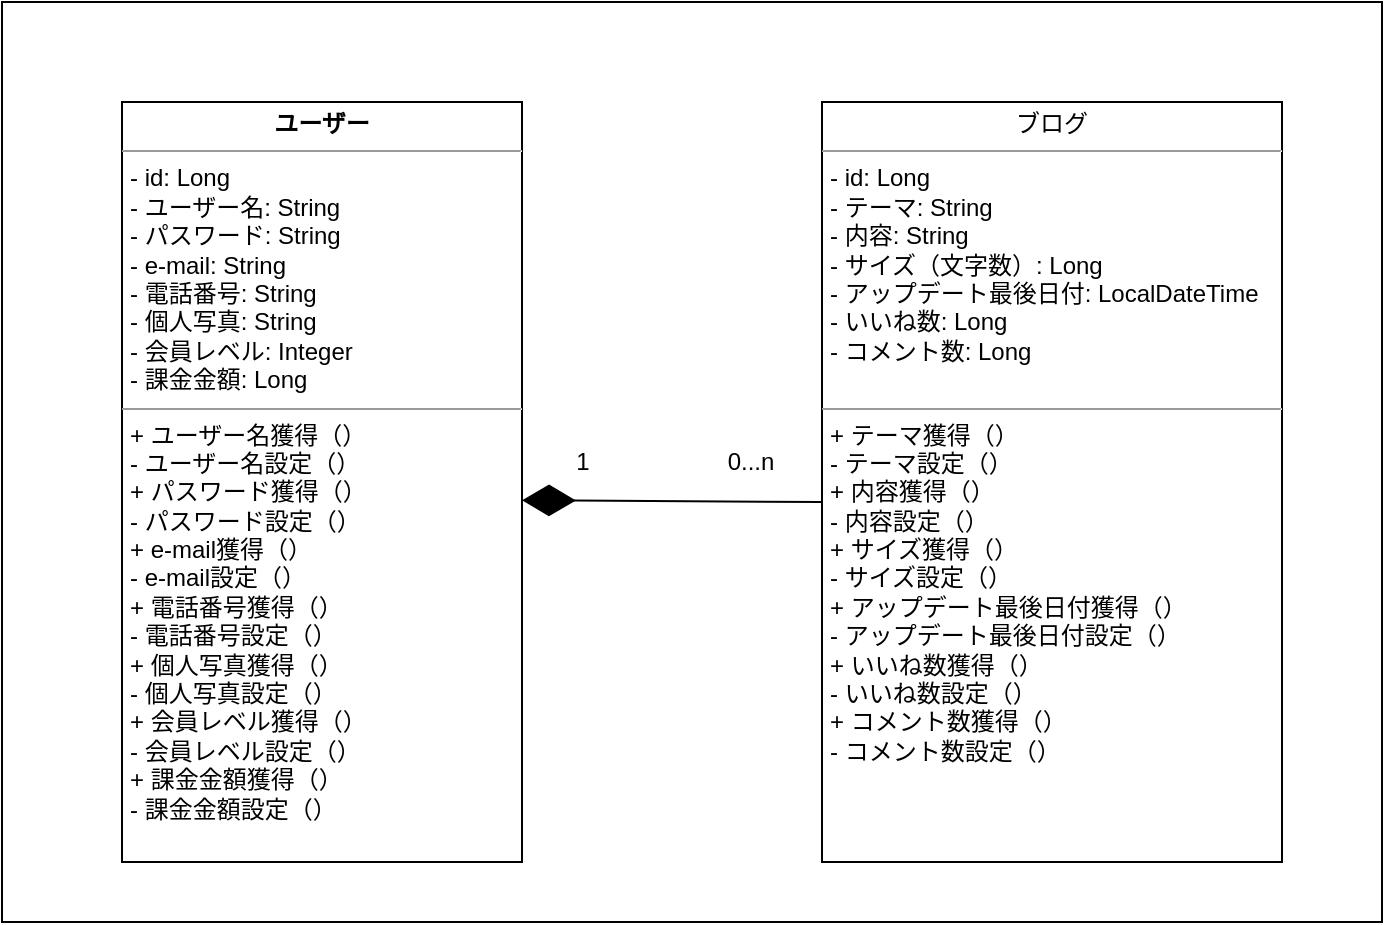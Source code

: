 <mxfile><diagram id="avVG5mVH9uRIEWctIzHI" name="第 1 页"><mxGraphModel dx="898" dy="573" grid="1" gridSize="10" guides="1" tooltips="1" connect="1" arrows="1" fold="1" page="1" pageScale="1" pageWidth="827" pageHeight="1169" math="0" shadow="0"><root><mxCell id="0"/><mxCell id="1" parent="0"/><mxCell id="11" value="" style="rounded=0;whiteSpace=wrap;html=1;" vertex="1" parent="1"><mxGeometry x="60" y="40" width="690" height="460" as="geometry"/></mxCell><mxCell id="4" value="&lt;p style=&quot;text-align: center ; margin: 4px 0px 0px&quot;&gt;&lt;b&gt;ユーザー&lt;/b&gt;&lt;/p&gt;&lt;hr size=&quot;1&quot;&gt;&lt;p style=&quot;margin: 0px ; margin-left: 4px&quot;&gt;- id: Long&lt;/p&gt;&lt;p style=&quot;margin: 0px ; margin-left: 4px&quot;&gt;- ユーザー名: String&lt;/p&gt;&lt;p style=&quot;margin: 0px ; margin-left: 4px&quot;&gt;- パスワード: String&lt;/p&gt;&lt;p style=&quot;margin: 0px ; margin-left: 4px&quot;&gt;- e-mail: String&lt;/p&gt;&lt;p style=&quot;margin: 0px 0px 0px 4px&quot;&gt;- 電話番号: String&lt;/p&gt;&lt;p style=&quot;margin: 0px ; margin-left: 4px&quot;&gt;- 個人写真: String&lt;/p&gt;&lt;p style=&quot;margin: 0px ; margin-left: 4px&quot;&gt;- 会員レベル: Integer&lt;/p&gt;&lt;p style=&quot;margin: 0px ; margin-left: 4px&quot;&gt;- 課金金額: Long&lt;/p&gt;&lt;hr size=&quot;1&quot;&gt;&lt;p style=&quot;margin: 0px ; margin-left: 4px&quot;&gt;+ ユーザー名獲得（）&lt;/p&gt;&lt;p style=&quot;margin: 0px ; margin-left: 4px&quot;&gt;- ユーザー名設定（）&lt;/p&gt;&lt;p style=&quot;margin: 0px ; margin-left: 4px&quot;&gt;+ パスワード獲得（）&lt;/p&gt;&lt;p style=&quot;margin: 0px ; margin-left: 4px&quot;&gt;- パスワード設定（）&lt;/p&gt;&lt;p style=&quot;margin: 0px ; margin-left: 4px&quot;&gt;+ e-mail獲得（）&lt;/p&gt;&lt;p style=&quot;margin: 0px ; margin-left: 4px&quot;&gt;- e-mail設定（）&lt;/p&gt;&lt;p style=&quot;margin: 0px ; margin-left: 4px&quot;&gt;+ 電話番号獲得（）&lt;/p&gt;&lt;p style=&quot;margin: 0px ; margin-left: 4px&quot;&gt;- 電話番号設定（）&lt;/p&gt;&lt;p style=&quot;margin: 0px ; margin-left: 4px&quot;&gt;+ 個人写真獲得（）&lt;/p&gt;&lt;p style=&quot;margin: 0px ; margin-left: 4px&quot;&gt;- 個人写真設定（）&lt;/p&gt;&lt;p style=&quot;margin: 0px ; margin-left: 4px&quot;&gt;+ 会員レベル獲得（）&lt;/p&gt;&lt;p style=&quot;margin: 0px ; margin-left: 4px&quot;&gt;- 会員レベル設定（）&lt;/p&gt;&lt;p style=&quot;margin: 0px ; margin-left: 4px&quot;&gt;+ 課金金額獲得（）&lt;/p&gt;&lt;p style=&quot;margin: 0px ; margin-left: 4px&quot;&gt;- 課金金額設定（）&lt;/p&gt;" style="verticalAlign=top;align=left;overflow=fill;fontSize=12;fontFamily=Helvetica;html=1;" vertex="1" parent="1"><mxGeometry x="120" y="90" width="200" height="380" as="geometry"/></mxCell><mxCell id="5" value="&lt;p style=&quot;margin: 0px ; margin-top: 4px ; text-align: center&quot;&gt;ブログ&lt;/p&gt;&lt;hr size=&quot;1&quot;&gt;&lt;p style=&quot;margin: 0px ; margin-left: 4px&quot;&gt;- id: Long&lt;/p&gt;&lt;p style=&quot;margin: 0px ; margin-left: 4px&quot;&gt;- テーマ: String&lt;/p&gt;&lt;p style=&quot;margin: 0px ; margin-left: 4px&quot;&gt;- 内容: String&lt;/p&gt;&lt;p style=&quot;margin: 0px ; margin-left: 4px&quot;&gt;- サイズ（文字数）: Long&lt;/p&gt;&lt;p style=&quot;margin: 0px ; margin-left: 4px&quot;&gt;- アップデート最後日付: LocalDateTime&lt;/p&gt;&lt;p style=&quot;margin: 0px ; margin-left: 4px&quot;&gt;- いいね数: Long&lt;/p&gt;&lt;p style=&quot;margin: 0px ; margin-left: 4px&quot;&gt;- コメント数: Long&lt;/p&gt;&lt;p style=&quot;margin: 0px ; margin-left: 4px&quot;&gt;&lt;br&gt;&lt;/p&gt;&lt;hr size=&quot;1&quot;&gt;&lt;p style=&quot;margin: 0px ; margin-left: 4px&quot;&gt;+ テーマ獲得（）&lt;/p&gt;&lt;p style=&quot;margin: 0px ; margin-left: 4px&quot;&gt;- テーマ設定（）&lt;/p&gt;&lt;p style=&quot;margin: 0px ; margin-left: 4px&quot;&gt;+ 内容獲得（）&lt;/p&gt;&lt;p style=&quot;margin: 0px ; margin-left: 4px&quot;&gt;- 内容設定（）&lt;/p&gt;&lt;p style=&quot;margin: 0px ; margin-left: 4px&quot;&gt;+ サイズ獲得（）&lt;/p&gt;&lt;p style=&quot;margin: 0px ; margin-left: 4px&quot;&gt;- サイズ設定（）&lt;/p&gt;&lt;p style=&quot;margin: 0px ; margin-left: 4px&quot;&gt;+ アップデート最後日付獲得（）&lt;/p&gt;&lt;p style=&quot;margin: 0px ; margin-left: 4px&quot;&gt;- アップデート最後日付設定（）&lt;/p&gt;&lt;p style=&quot;margin: 0px ; margin-left: 4px&quot;&gt;+ いいね数獲得（）&lt;/p&gt;&lt;p style=&quot;margin: 0px ; margin-left: 4px&quot;&gt;- いいね数設定（）&lt;/p&gt;&lt;p style=&quot;margin: 0px ; margin-left: 4px&quot;&gt;+ コメント数獲得（）&lt;/p&gt;&lt;p style=&quot;margin: 0px ; margin-left: 4px&quot;&gt;- コメント数設定（）&lt;/p&gt;&lt;p style=&quot;margin: 0px ; margin-left: 4px&quot;&gt;&lt;br&gt;&lt;/p&gt;" style="verticalAlign=top;align=left;overflow=fill;fontSize=12;fontFamily=Helvetica;html=1;" vertex="1" parent="1"><mxGeometry x="470" y="90" width="230" height="380" as="geometry"/></mxCell><mxCell id="8" value="1" style="text;html=1;resizable=0;autosize=1;align=center;verticalAlign=middle;points=[];fillColor=none;strokeColor=none;rounded=0;" vertex="1" parent="1"><mxGeometry x="340" y="260" width="20" height="20" as="geometry"/></mxCell><mxCell id="9" value="0...n" style="text;html=1;resizable=0;autosize=1;align=center;verticalAlign=middle;points=[];fillColor=none;strokeColor=none;rounded=0;" vertex="1" parent="1"><mxGeometry x="414" y="260" width="40" height="20" as="geometry"/></mxCell><mxCell id="10" value="" style="endArrow=diamondThin;endFill=1;endSize=24;html=1;entryX=1;entryY=0.524;entryDx=0;entryDy=0;entryPerimeter=0;" edge="1" parent="1" target="4"><mxGeometry width="160" relative="1" as="geometry"><mxPoint x="470" y="290" as="sourcePoint"/><mxPoint x="340" y="290" as="targetPoint"/></mxGeometry></mxCell></root></mxGraphModel></diagram></mxfile>